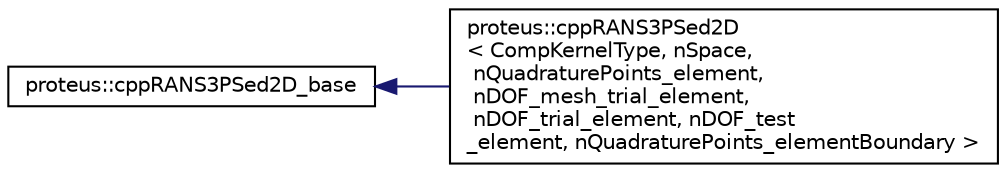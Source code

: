 digraph "Graphical Class Hierarchy"
{
 // LATEX_PDF_SIZE
  edge [fontname="Helvetica",fontsize="10",labelfontname="Helvetica",labelfontsize="10"];
  node [fontname="Helvetica",fontsize="10",shape=record];
  rankdir="LR";
  Node0 [label="proteus::cppRANS3PSed2D_base",height=0.2,width=0.4,color="black", fillcolor="white", style="filled",URL="$d6/ddf/classproteus_1_1cppRANS3PSed2D__base.html",tooltip=" "];
  Node0 -> Node1 [dir="back",color="midnightblue",fontsize="10",style="solid",fontname="Helvetica"];
  Node1 [label="proteus::cppRANS3PSed2D\l\< CompKernelType, nSpace,\l nQuadraturePoints_element,\l nDOF_mesh_trial_element,\l nDOF_trial_element, nDOF_test\l_element, nQuadraturePoints_elementBoundary \>",height=0.2,width=0.4,color="black", fillcolor="white", style="filled",URL="$d3/d4e/classproteus_1_1cppRANS3PSed2D.html",tooltip=" "];
}
